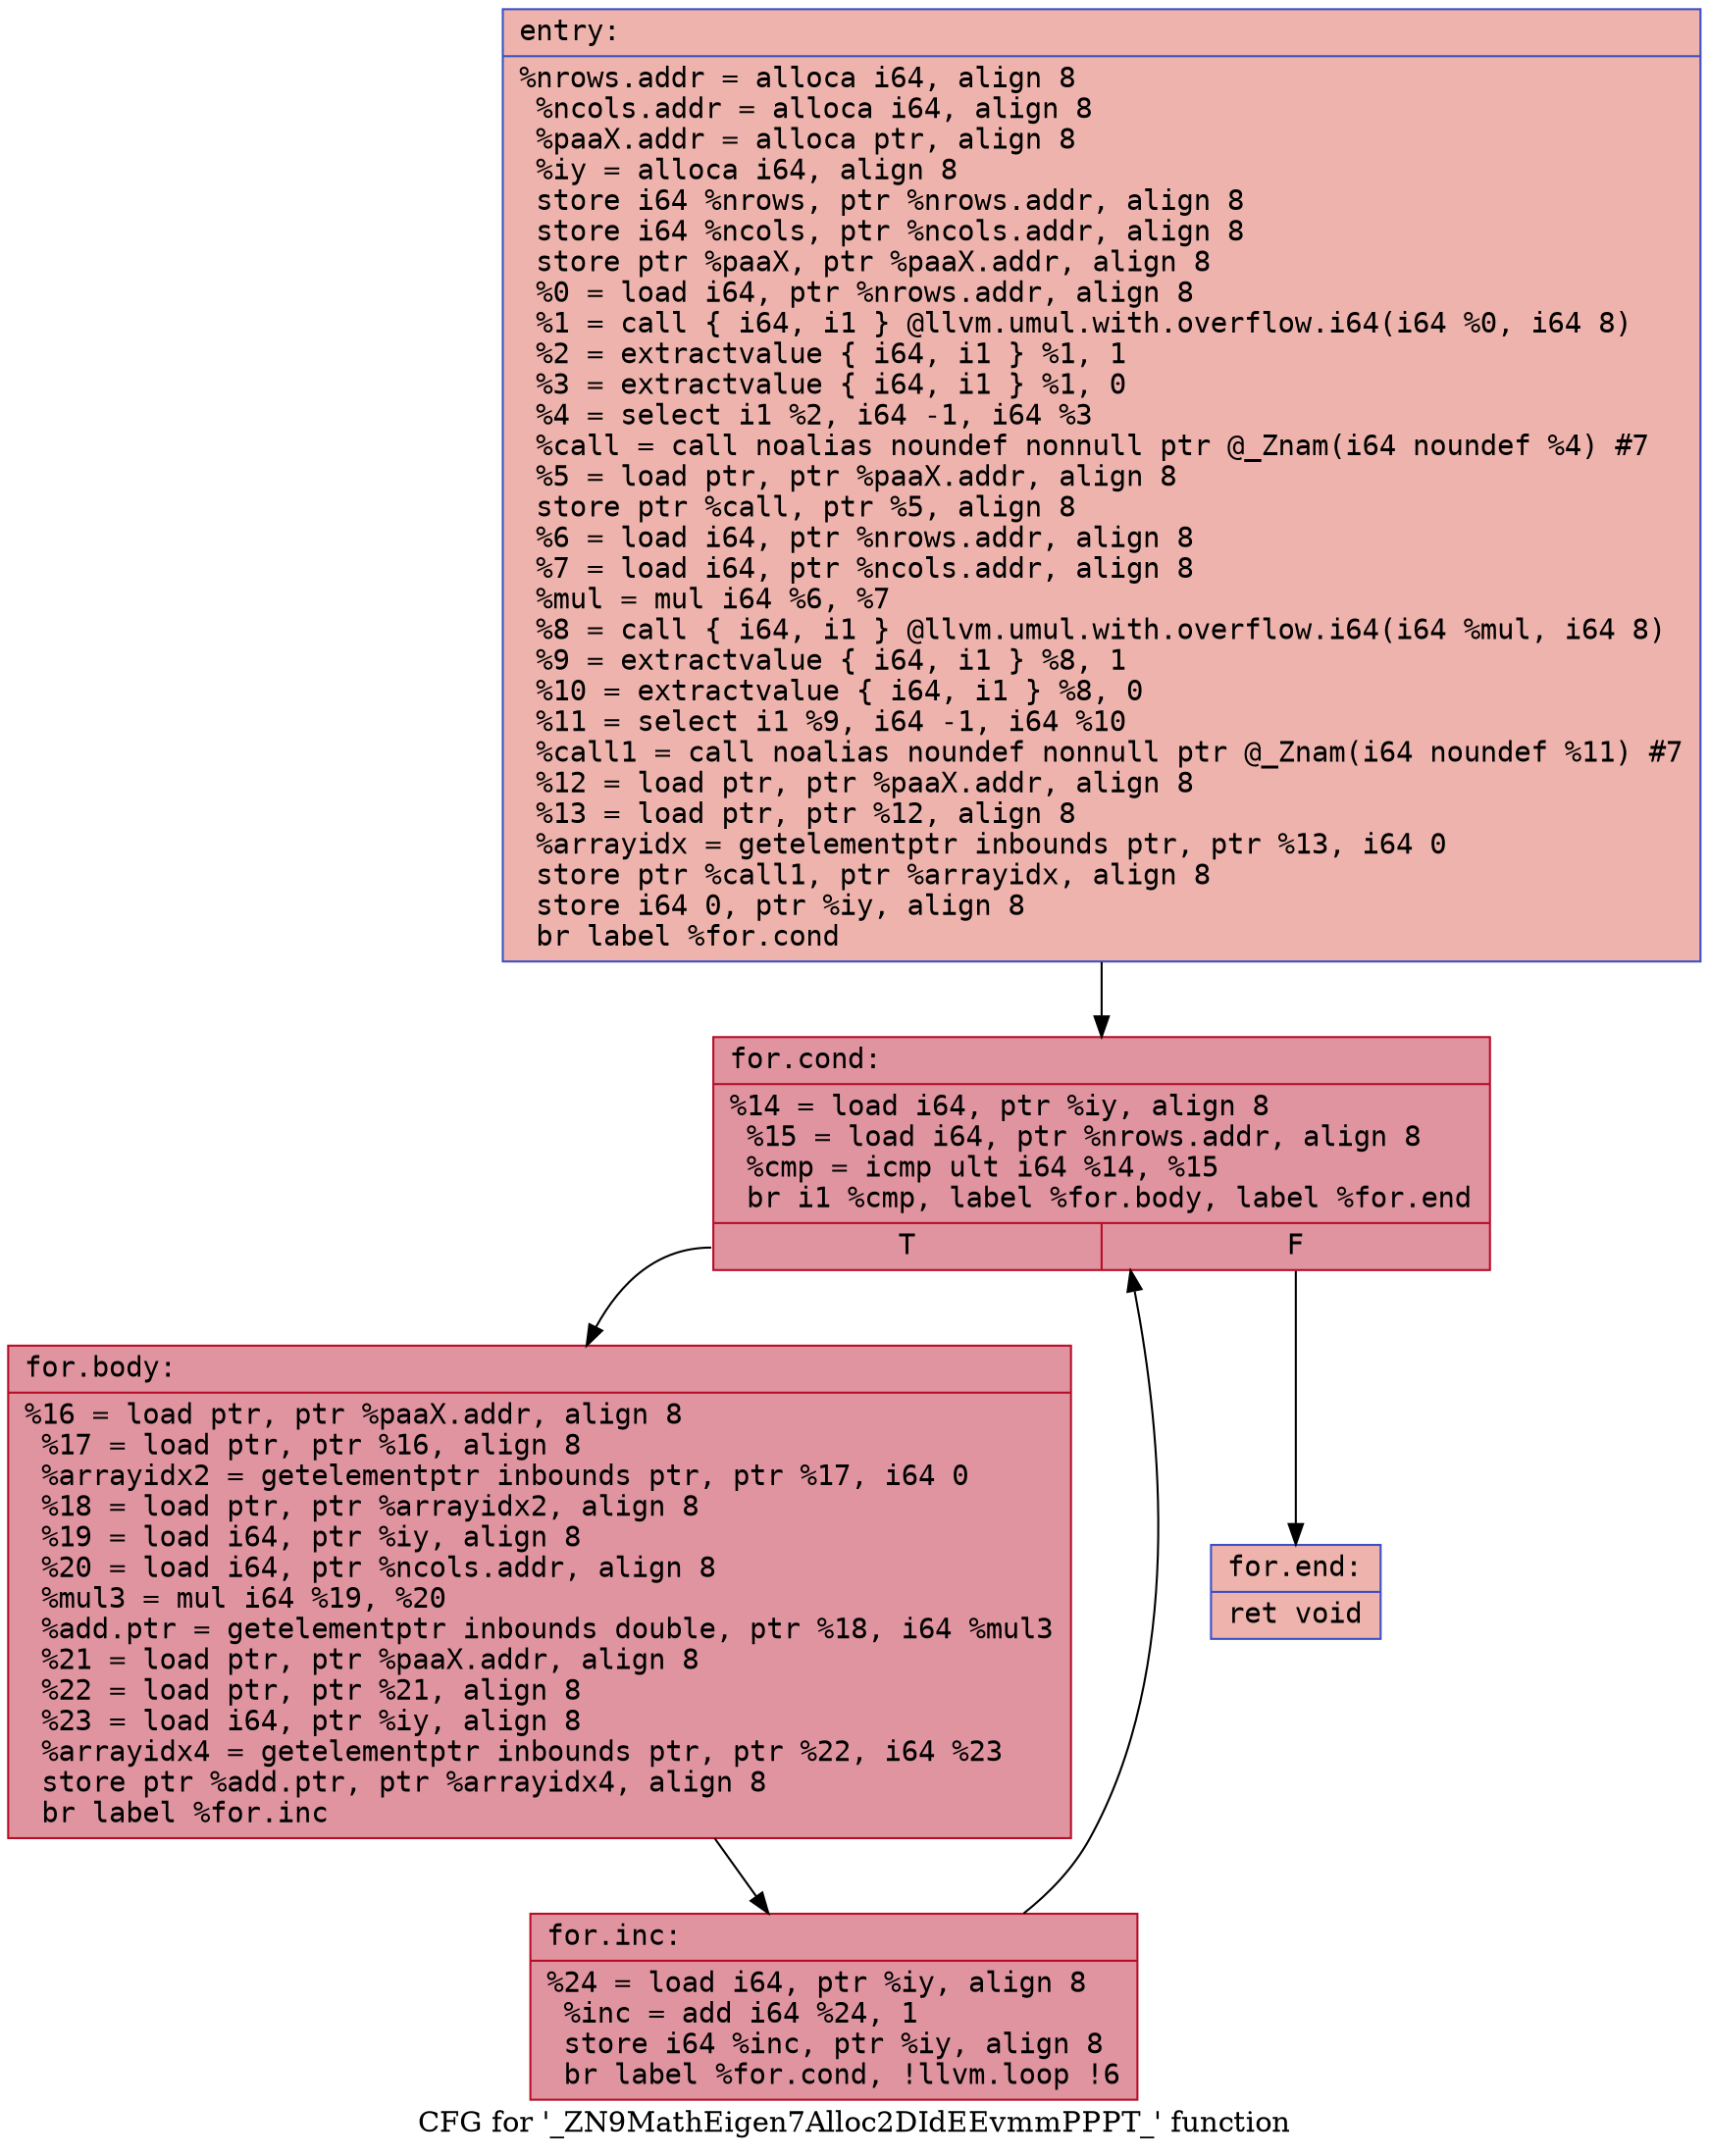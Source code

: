 digraph "CFG for '_ZN9MathEigen7Alloc2DIdEEvmmPPPT_' function" {
	label="CFG for '_ZN9MathEigen7Alloc2DIdEEvmmPPPT_' function";

	Node0x560092475db0 [shape=record,color="#3d50c3ff", style=filled, fillcolor="#d6524470" fontname="Courier",label="{entry:\l|  %nrows.addr = alloca i64, align 8\l  %ncols.addr = alloca i64, align 8\l  %paaX.addr = alloca ptr, align 8\l  %iy = alloca i64, align 8\l  store i64 %nrows, ptr %nrows.addr, align 8\l  store i64 %ncols, ptr %ncols.addr, align 8\l  store ptr %paaX, ptr %paaX.addr, align 8\l  %0 = load i64, ptr %nrows.addr, align 8\l  %1 = call \{ i64, i1 \} @llvm.umul.with.overflow.i64(i64 %0, i64 8)\l  %2 = extractvalue \{ i64, i1 \} %1, 1\l  %3 = extractvalue \{ i64, i1 \} %1, 0\l  %4 = select i1 %2, i64 -1, i64 %3\l  %call = call noalias noundef nonnull ptr @_Znam(i64 noundef %4) #7\l  %5 = load ptr, ptr %paaX.addr, align 8\l  store ptr %call, ptr %5, align 8\l  %6 = load i64, ptr %nrows.addr, align 8\l  %7 = load i64, ptr %ncols.addr, align 8\l  %mul = mul i64 %6, %7\l  %8 = call \{ i64, i1 \} @llvm.umul.with.overflow.i64(i64 %mul, i64 8)\l  %9 = extractvalue \{ i64, i1 \} %8, 1\l  %10 = extractvalue \{ i64, i1 \} %8, 0\l  %11 = select i1 %9, i64 -1, i64 %10\l  %call1 = call noalias noundef nonnull ptr @_Znam(i64 noundef %11) #7\l  %12 = load ptr, ptr %paaX.addr, align 8\l  %13 = load ptr, ptr %12, align 8\l  %arrayidx = getelementptr inbounds ptr, ptr %13, i64 0\l  store ptr %call1, ptr %arrayidx, align 8\l  store i64 0, ptr %iy, align 8\l  br label %for.cond\l}"];
	Node0x560092475db0 -> Node0x560092477010[tooltip="entry -> for.cond\nProbability 100.00%" ];
	Node0x560092477010 [shape=record,color="#b70d28ff", style=filled, fillcolor="#b70d2870" fontname="Courier",label="{for.cond:\l|  %14 = load i64, ptr %iy, align 8\l  %15 = load i64, ptr %nrows.addr, align 8\l  %cmp = icmp ult i64 %14, %15\l  br i1 %cmp, label %for.body, label %for.end\l|{<s0>T|<s1>F}}"];
	Node0x560092477010:s0 -> Node0x560092477420[tooltip="for.cond -> for.body\nProbability 96.88%" ];
	Node0x560092477010:s1 -> Node0x5600924774a0[tooltip="for.cond -> for.end\nProbability 3.12%" ];
	Node0x560092477420 [shape=record,color="#b70d28ff", style=filled, fillcolor="#b70d2870" fontname="Courier",label="{for.body:\l|  %16 = load ptr, ptr %paaX.addr, align 8\l  %17 = load ptr, ptr %16, align 8\l  %arrayidx2 = getelementptr inbounds ptr, ptr %17, i64 0\l  %18 = load ptr, ptr %arrayidx2, align 8\l  %19 = load i64, ptr %iy, align 8\l  %20 = load i64, ptr %ncols.addr, align 8\l  %mul3 = mul i64 %19, %20\l  %add.ptr = getelementptr inbounds double, ptr %18, i64 %mul3\l  %21 = load ptr, ptr %paaX.addr, align 8\l  %22 = load ptr, ptr %21, align 8\l  %23 = load i64, ptr %iy, align 8\l  %arrayidx4 = getelementptr inbounds ptr, ptr %22, i64 %23\l  store ptr %add.ptr, ptr %arrayidx4, align 8\l  br label %for.inc\l}"];
	Node0x560092477420 -> Node0x560092477d70[tooltip="for.body -> for.inc\nProbability 100.00%" ];
	Node0x560092477d70 [shape=record,color="#b70d28ff", style=filled, fillcolor="#b70d2870" fontname="Courier",label="{for.inc:\l|  %24 = load i64, ptr %iy, align 8\l  %inc = add i64 %24, 1\l  store i64 %inc, ptr %iy, align 8\l  br label %for.cond, !llvm.loop !6\l}"];
	Node0x560092477d70 -> Node0x560092477010[tooltip="for.inc -> for.cond\nProbability 100.00%" ];
	Node0x5600924774a0 [shape=record,color="#3d50c3ff", style=filled, fillcolor="#d6524470" fontname="Courier",label="{for.end:\l|  ret void\l}"];
}
